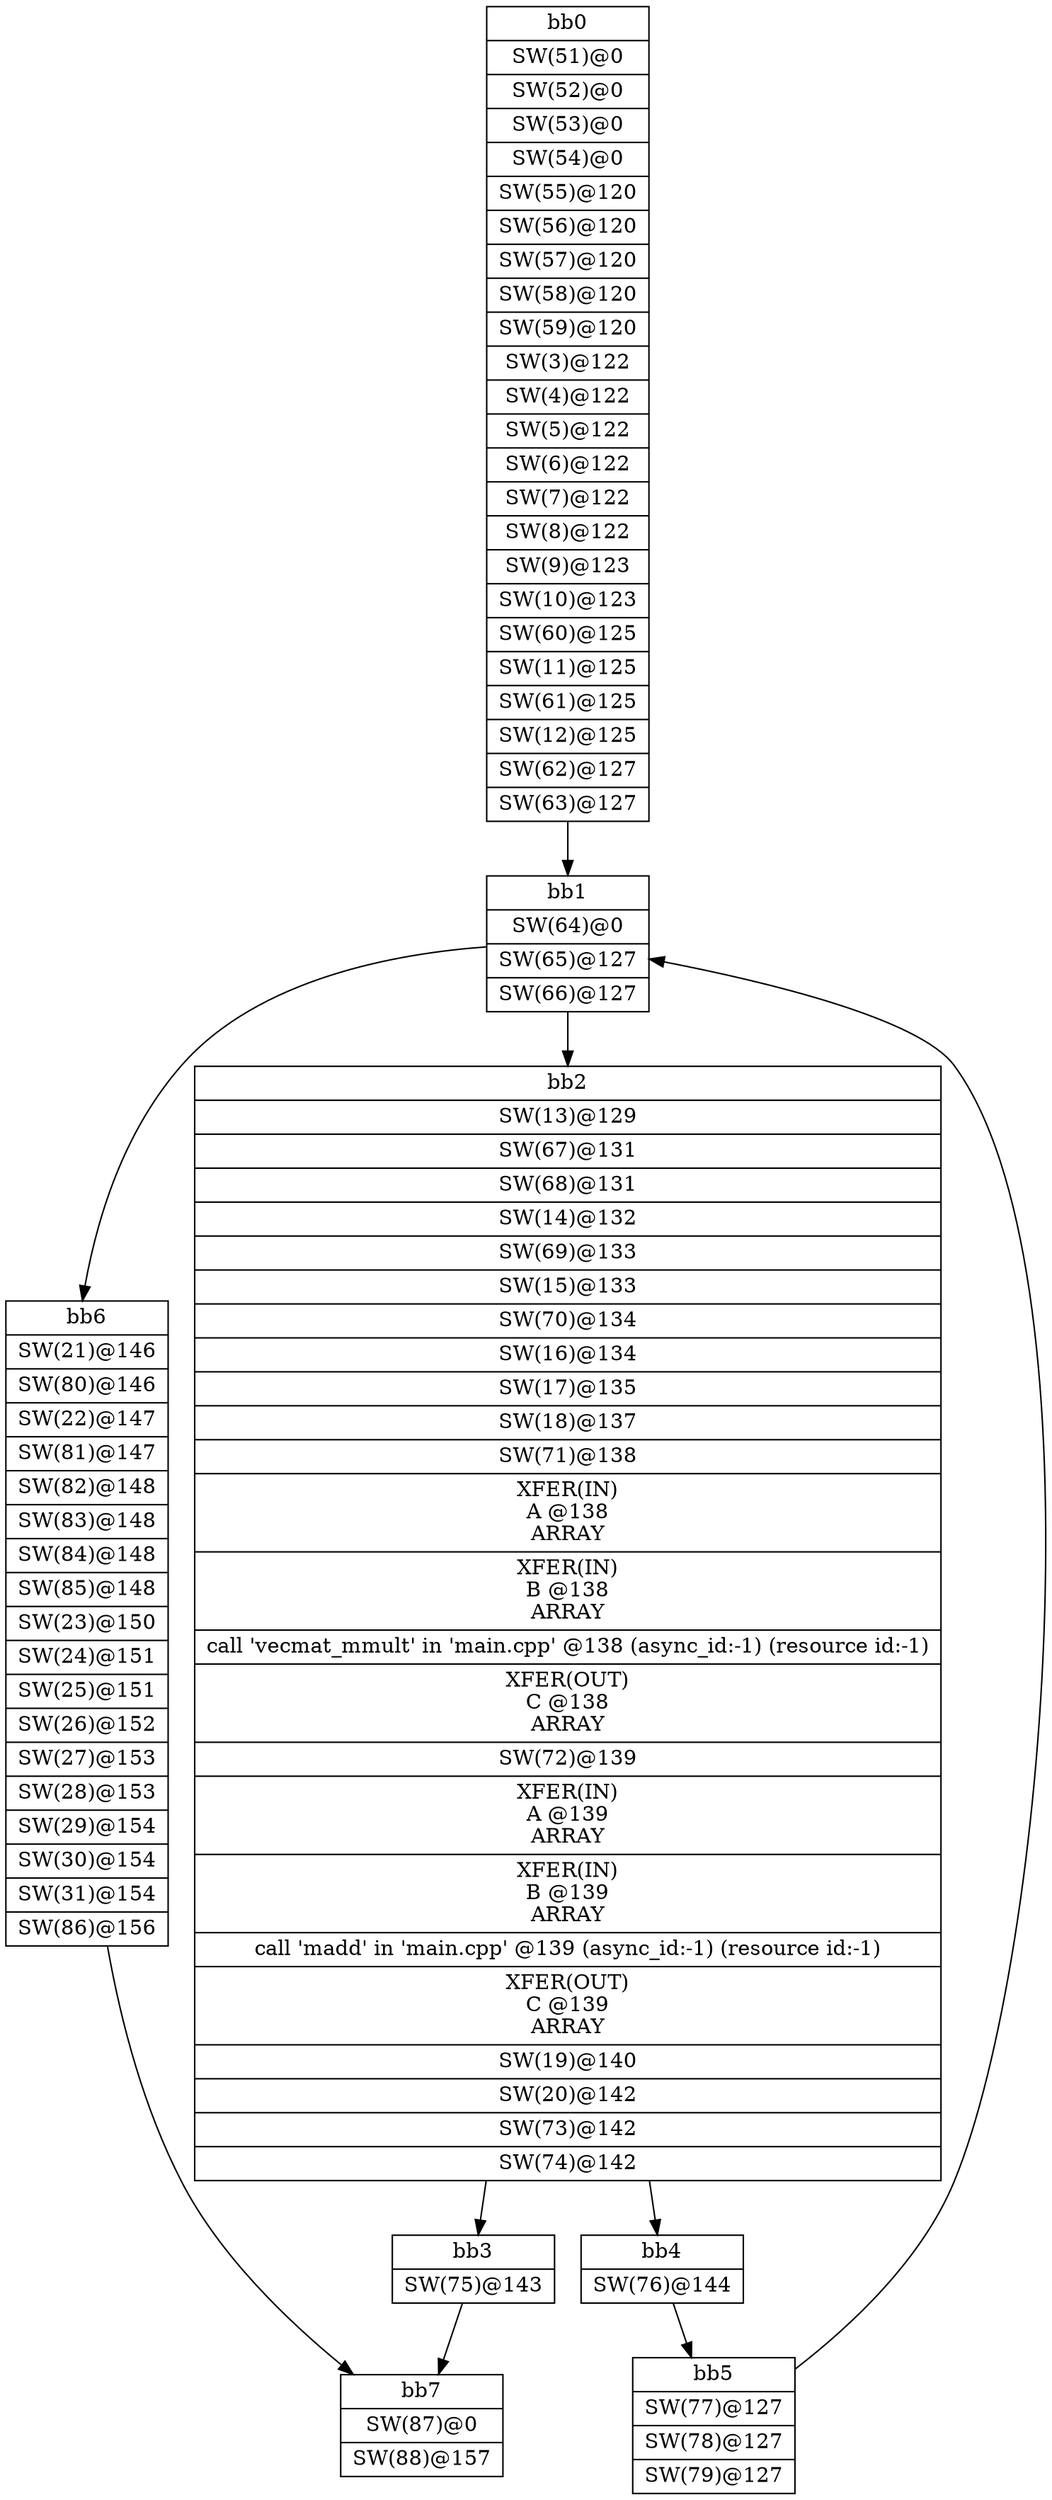 digraph CDFG {
node [shape=record];
bb0 [shape=record, label = "{bb0|<x000001EC21FDD790>SW(51)@0\n|<x000001EC21FDD8D0>SW(52)@0\n|<x000001EC21FDDA10>SW(53)@0\n|<x000001EC21FDDAB0>SW(54)@0\n|<x000001EC21FDDB50>SW(55)@120\n|<x000001EC21FDDE70>SW(56)@120\n|<x000001EC21FDC250>SW(57)@120\n|<x000001EC228115A0>SW(58)@120\n|<x000001EC22812680>SW(59)@120\n|<x000001EC21B1ED70>SW(3)@122\n|<x000001EC21B202B0>SW(4)@122\n|<x000001EC21B1E7D0>SW(5)@122\n|<x000001EC21B1EE10>SW(6)@122\n|<x000001EC21B1E870>SW(7)@122\n|<x000001EC21B1EF50>SW(8)@122\n|<x000001EC21B1F270>SW(9)@123\n|<x000001EC21ABE210>SW(10)@123\n|<x000001EC228124A0>SW(60)@125\n|<x000001EC21B1F3B0>SW(11)@125\n|<x000001EC22812900>SW(61)@125\n|<x000001EC21FDC390>SW(12)@125\n|<x000001EC228111E0>SW(62)@127\n|<x000001EC22810F60>SW(63)@127\n}"];
bb1 [shape=record, label = "{bb1|<x000001EC22811640>SW(64)@0\n|<x000001EC22811820>SW(65)@127\n|<x000001EC22812360>SW(66)@127\n}"];
bb2 [shape=record, label = "{bb2|<x000001EC21FDD330>SW(13)@129\n|<x000001EC22812400>SW(67)@131\n|<x000001EC22811280>SW(68)@131\n|<x000001EC21FDC430>SW(14)@132\n|<x000001EC22812220>SW(69)@133\n|<x000001EC21FDD6F0>SW(15)@133\n|<x000001EC228122C0>SW(70)@134\n|<x000001EC21FDC4D0>SW(16)@134\n|<x000001EC21FDD0B0>SW(17)@135\n|<x000001EC21FDC570>SW(18)@137\n|<x000001EC22811320>SW(71)@138\n|<x000001EC22810EC0>XFER(IN)\nA @138\nARRAY\n|<x000001EC22811000>XFER(IN)\nB @138\nARRAY\n|<x000001EC21B57A80>call 'vecmat_mmult' in 'main.cpp' @138 (async_id:-1) (resource id:-1)\n|<x000001EC228110A0>XFER(OUT)\nC @138\nARRAY\n|<x000001EC22812040>SW(72)@139\n|<x000001EC22811140>XFER(IN)\nA @139\nARRAY\n|<x000001EC22811C80>XFER(IN)\nB @139\nARRAY\n|<x000001EC21B57460>call 'madd' in 'main.cpp' @139 (async_id:-1) (resource id:-1)\n|<x000001EC22811500>XFER(OUT)\nC @139\nARRAY\n|<x000001EC21FDC6B0>SW(19)@140\n|<x000001EC21FDCC50>SW(20)@142\n|<x000001EC22810E20>SW(73)@142\n|<x000001EC22812860>SW(74)@142\n}"];
bb3 [shape=record, label = "{bb3|<x000001EC22812720>SW(75)@143\n}"];
bb4 [shape=record, label = "{bb4|<x000001EC228127C0>SW(76)@144\n}"];
bb5 [shape=record, label = "{bb5|<x000001EC22810CE0>SW(77)@127\n|<x000001EC22811DC0>SW(78)@127\n|<x000001EC228118C0>SW(79)@127\n}"];
bb6 [shape=record, label = "{bb6|<x000001EC21FDCB10>SW(21)@146\n|<x000001EC228129A0>SW(80)@146\n|<x000001EC21FDD970>SW(22)@147\n|<x000001EC22811E60>SW(81)@147\n|<x000001EC228113C0>SW(82)@148\n|<x000001EC22810D80>SW(83)@148\n|<x000001EC22810BA0>SW(84)@148\n|<x000001EC22810B00>SW(85)@148\n|<x000001EC21FDD150>SW(23)@150\n|<x000001EC21FDC610>SW(24)@151\n|<x000001EC21FDC930>SW(25)@151\n|<x000001EC21FDC2F0>SW(26)@152\n|<x000001EC21FDD510>SW(27)@153\n|<x000001EC21FDDDD0>SW(28)@153\n|<x000001EC21FDCE30>SW(29)@154\n|<x000001EC21FDDBF0>SW(30)@154\n|<x000001EC21FDD010>SW(31)@154\n|<x000001EC228120E0>SW(86)@156\n}"];
bb7 [shape=record, label = "{bb7|<x000001EC22811460>SW(87)@0\n|<x000001EC22810C40>SW(88)@157\n}"];
bb0 -> bb1
bb1 -> bb2
bb1 -> bb6
bb2 -> bb3
bb2 -> bb4
bb3 -> bb7
bb4 -> bb5
bb5 -> bb1
bb6 -> bb7
}
